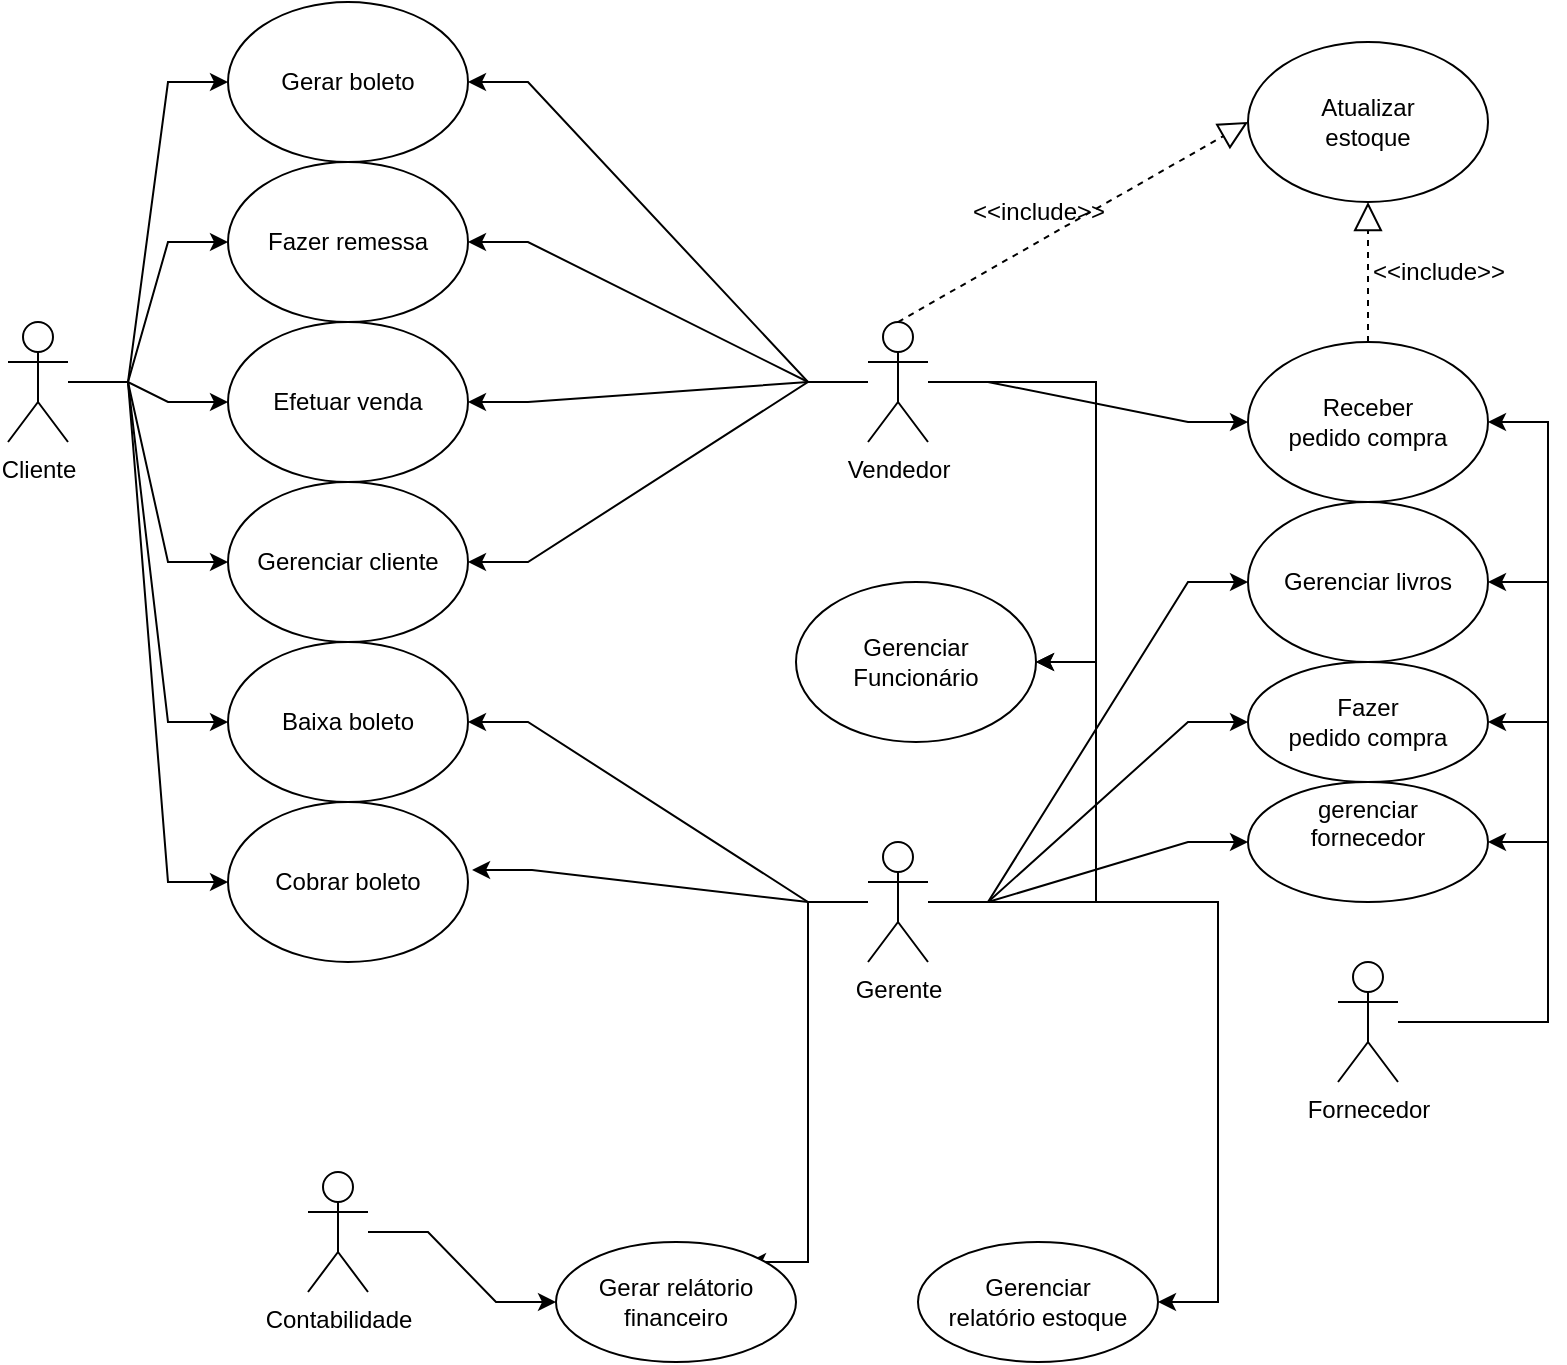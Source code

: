 <mxfile version="20.3.0" type="device"><diagram id="u_wvvMO3hDlOljmvMpK4" name="Página-1"><mxGraphModel dx="810" dy="566" grid="1" gridSize="10" guides="1" tooltips="1" connect="1" arrows="1" fold="1" page="1" pageScale="1" pageWidth="827" pageHeight="1169" math="0" shadow="0"><root><mxCell id="0"/><mxCell id="1" parent="0"/><mxCell id="-rP-AWjWXxqFqHRuaXXw-48" style="edgeStyle=entityRelationEdgeStyle;rounded=0;orthogonalLoop=1;jettySize=auto;html=1;entryX=0;entryY=0.5;entryDx=0;entryDy=0;" parent="1" source="-rP-AWjWXxqFqHRuaXXw-40" target="-rP-AWjWXxqFqHRuaXXw-45" edge="1"><mxGeometry relative="1" as="geometry"/></mxCell><mxCell id="-rP-AWjWXxqFqHRuaXXw-49" style="edgeStyle=entityRelationEdgeStyle;rounded=0;orthogonalLoop=1;jettySize=auto;html=1;entryX=0;entryY=0.5;entryDx=0;entryDy=0;" parent="1" source="-rP-AWjWXxqFqHRuaXXw-40" target="-rP-AWjWXxqFqHRuaXXw-44" edge="1"><mxGeometry relative="1" as="geometry"/></mxCell><mxCell id="-rP-AWjWXxqFqHRuaXXw-50" style="edgeStyle=entityRelationEdgeStyle;rounded=0;orthogonalLoop=1;jettySize=auto;html=1;entryX=0;entryY=0.5;entryDx=0;entryDy=0;" parent="1" source="-rP-AWjWXxqFqHRuaXXw-40" target="-rP-AWjWXxqFqHRuaXXw-42" edge="1"><mxGeometry relative="1" as="geometry"/></mxCell><mxCell id="-rP-AWjWXxqFqHRuaXXw-51" style="edgeStyle=entityRelationEdgeStyle;rounded=0;orthogonalLoop=1;jettySize=auto;html=1;entryX=0;entryY=0.5;entryDx=0;entryDy=0;" parent="1" source="-rP-AWjWXxqFqHRuaXXw-40" target="-rP-AWjWXxqFqHRuaXXw-43" edge="1"><mxGeometry relative="1" as="geometry"/></mxCell><mxCell id="-rP-AWjWXxqFqHRuaXXw-52" style="edgeStyle=entityRelationEdgeStyle;rounded=0;orthogonalLoop=1;jettySize=auto;html=1;" parent="1" source="-rP-AWjWXxqFqHRuaXXw-40" target="-rP-AWjWXxqFqHRuaXXw-47" edge="1"><mxGeometry relative="1" as="geometry"/></mxCell><mxCell id="-rP-AWjWXxqFqHRuaXXw-54" style="edgeStyle=entityRelationEdgeStyle;rounded=0;orthogonalLoop=1;jettySize=auto;html=1;entryX=0;entryY=0.5;entryDx=0;entryDy=0;" parent="1" source="-rP-AWjWXxqFqHRuaXXw-40" target="-rP-AWjWXxqFqHRuaXXw-53" edge="1"><mxGeometry relative="1" as="geometry"/></mxCell><mxCell id="-rP-AWjWXxqFqHRuaXXw-40" value="Cliente" style="shape=umlActor;verticalLabelPosition=bottom;verticalAlign=top;html=1;outlineConnect=0;" parent="1" vertex="1"><mxGeometry x="20" y="160" width="30" height="60" as="geometry"/></mxCell><mxCell id="-rP-AWjWXxqFqHRuaXXw-42" value="Efetuar venda" style="ellipse;whiteSpace=wrap;html=1;" parent="1" vertex="1"><mxGeometry x="130" y="160" width="120" height="80" as="geometry"/></mxCell><mxCell id="-rP-AWjWXxqFqHRuaXXw-43" value="Gerenciar cliente" style="ellipse;whiteSpace=wrap;html=1;" parent="1" vertex="1"><mxGeometry x="130" y="240" width="120" height="80" as="geometry"/></mxCell><mxCell id="-rP-AWjWXxqFqHRuaXXw-44" value="Fazer remessa" style="ellipse;whiteSpace=wrap;html=1;" parent="1" vertex="1"><mxGeometry x="130" y="80" width="120" height="80" as="geometry"/></mxCell><mxCell id="-rP-AWjWXxqFqHRuaXXw-45" value="Gerar boleto" style="ellipse;whiteSpace=wrap;html=1;" parent="1" vertex="1"><mxGeometry x="130" width="120" height="80" as="geometry"/></mxCell><mxCell id="-rP-AWjWXxqFqHRuaXXw-47" value="Baixa boleto" style="ellipse;whiteSpace=wrap;html=1;" parent="1" vertex="1"><mxGeometry x="130" y="320" width="120" height="80" as="geometry"/></mxCell><mxCell id="-rP-AWjWXxqFqHRuaXXw-53" value="Cobrar boleto" style="ellipse;whiteSpace=wrap;html=1;" parent="1" vertex="1"><mxGeometry x="130" y="400" width="120" height="80" as="geometry"/></mxCell><mxCell id="-rP-AWjWXxqFqHRuaXXw-61" style="edgeStyle=entityRelationEdgeStyle;rounded=0;orthogonalLoop=1;jettySize=auto;html=1;" parent="1" source="-rP-AWjWXxqFqHRuaXXw-55" target="-rP-AWjWXxqFqHRuaXXw-45" edge="1"><mxGeometry relative="1" as="geometry"/></mxCell><mxCell id="-rP-AWjWXxqFqHRuaXXw-62" style="edgeStyle=entityRelationEdgeStyle;rounded=0;orthogonalLoop=1;jettySize=auto;html=1;entryX=1;entryY=0.5;entryDx=0;entryDy=0;" parent="1" source="-rP-AWjWXxqFqHRuaXXw-55" target="-rP-AWjWXxqFqHRuaXXw-44" edge="1"><mxGeometry relative="1" as="geometry"/></mxCell><mxCell id="-rP-AWjWXxqFqHRuaXXw-63" style="edgeStyle=entityRelationEdgeStyle;rounded=0;orthogonalLoop=1;jettySize=auto;html=1;entryX=1;entryY=0.5;entryDx=0;entryDy=0;" parent="1" source="-rP-AWjWXxqFqHRuaXXw-55" target="-rP-AWjWXxqFqHRuaXXw-42" edge="1"><mxGeometry relative="1" as="geometry"/></mxCell><mxCell id="-rP-AWjWXxqFqHRuaXXw-64" style="edgeStyle=entityRelationEdgeStyle;rounded=0;orthogonalLoop=1;jettySize=auto;html=1;entryX=1;entryY=0.5;entryDx=0;entryDy=0;" parent="1" source="-rP-AWjWXxqFqHRuaXXw-55" target="-rP-AWjWXxqFqHRuaXXw-43" edge="1"><mxGeometry relative="1" as="geometry"/></mxCell><mxCell id="-rP-AWjWXxqFqHRuaXXw-71" style="edgeStyle=entityRelationEdgeStyle;rounded=0;orthogonalLoop=1;jettySize=auto;html=1;" parent="1" source="-rP-AWjWXxqFqHRuaXXw-55" target="-rP-AWjWXxqFqHRuaXXw-65" edge="1"><mxGeometry relative="1" as="geometry"/></mxCell><mxCell id="-rP-AWjWXxqFqHRuaXXw-82" style="edgeStyle=entityRelationEdgeStyle;rounded=0;orthogonalLoop=1;jettySize=auto;html=1;entryX=0;entryY=0.5;entryDx=0;entryDy=0;" parent="1" source="-rP-AWjWXxqFqHRuaXXw-55" target="-rP-AWjWXxqFqHRuaXXw-73" edge="1"><mxGeometry relative="1" as="geometry"/></mxCell><mxCell id="-rP-AWjWXxqFqHRuaXXw-55" value="Vendedor" style="shape=umlActor;verticalLabelPosition=bottom;verticalAlign=top;html=1;outlineConnect=0;" parent="1" vertex="1"><mxGeometry x="450" y="160" width="30" height="60" as="geometry"/></mxCell><mxCell id="-rP-AWjWXxqFqHRuaXXw-65" value="Gerenciar Funcionário" style="ellipse;whiteSpace=wrap;html=1;" parent="1" vertex="1"><mxGeometry x="414" y="290" width="120" height="80" as="geometry"/></mxCell><mxCell id="-rP-AWjWXxqFqHRuaXXw-70" style="edgeStyle=entityRelationEdgeStyle;rounded=0;orthogonalLoop=1;jettySize=auto;html=1;" parent="1" source="-rP-AWjWXxqFqHRuaXXw-68" target="-rP-AWjWXxqFqHRuaXXw-65" edge="1"><mxGeometry relative="1" as="geometry"/></mxCell><mxCell id="-rP-AWjWXxqFqHRuaXXw-92" style="edgeStyle=entityRelationEdgeStyle;rounded=0;orthogonalLoop=1;jettySize=auto;html=1;entryX=1;entryY=0.5;entryDx=0;entryDy=0;" parent="1" source="-rP-AWjWXxqFqHRuaXXw-68" target="-rP-AWjWXxqFqHRuaXXw-47" edge="1"><mxGeometry relative="1" as="geometry"/></mxCell><mxCell id="-rP-AWjWXxqFqHRuaXXw-93" style="edgeStyle=entityRelationEdgeStyle;rounded=0;orthogonalLoop=1;jettySize=auto;html=1;entryX=1.017;entryY=0.425;entryDx=0;entryDy=0;entryPerimeter=0;" parent="1" source="-rP-AWjWXxqFqHRuaXXw-68" target="-rP-AWjWXxqFqHRuaXXw-53" edge="1"><mxGeometry relative="1" as="geometry"/></mxCell><mxCell id="-rP-AWjWXxqFqHRuaXXw-94" style="edgeStyle=entityRelationEdgeStyle;rounded=0;orthogonalLoop=1;jettySize=auto;html=1;entryX=0;entryY=0.5;entryDx=0;entryDy=0;" parent="1" source="-rP-AWjWXxqFqHRuaXXw-68" target="-rP-AWjWXxqFqHRuaXXw-83" edge="1"><mxGeometry relative="1" as="geometry"/></mxCell><mxCell id="-rP-AWjWXxqFqHRuaXXw-95" style="edgeStyle=entityRelationEdgeStyle;rounded=0;orthogonalLoop=1;jettySize=auto;html=1;entryX=0;entryY=0.5;entryDx=0;entryDy=0;" parent="1" source="-rP-AWjWXxqFqHRuaXXw-68" target="-rP-AWjWXxqFqHRuaXXw-84" edge="1"><mxGeometry relative="1" as="geometry"/></mxCell><mxCell id="-rP-AWjWXxqFqHRuaXXw-96" style="edgeStyle=entityRelationEdgeStyle;rounded=0;orthogonalLoop=1;jettySize=auto;html=1;entryX=0;entryY=0.5;entryDx=0;entryDy=0;" parent="1" source="-rP-AWjWXxqFqHRuaXXw-68" target="-rP-AWjWXxqFqHRuaXXw-87" edge="1"><mxGeometry relative="1" as="geometry"/></mxCell><mxCell id="-rP-AWjWXxqFqHRuaXXw-98" style="edgeStyle=entityRelationEdgeStyle;rounded=0;orthogonalLoop=1;jettySize=auto;html=1;" parent="1" source="-rP-AWjWXxqFqHRuaXXw-68" target="-rP-AWjWXxqFqHRuaXXw-97" edge="1"><mxGeometry relative="1" as="geometry"/></mxCell><mxCell id="-rP-AWjWXxqFqHRuaXXw-101" style="edgeStyle=entityRelationEdgeStyle;rounded=0;orthogonalLoop=1;jettySize=auto;html=1;entryX=0.8;entryY=0.167;entryDx=0;entryDy=0;entryPerimeter=0;" parent="1" source="-rP-AWjWXxqFqHRuaXXw-68" target="-rP-AWjWXxqFqHRuaXXw-99" edge="1"><mxGeometry relative="1" as="geometry"/></mxCell><mxCell id="-rP-AWjWXxqFqHRuaXXw-68" value="Gerente" style="shape=umlActor;verticalLabelPosition=bottom;verticalAlign=top;html=1;outlineConnect=0;" parent="1" vertex="1"><mxGeometry x="450" y="420" width="30" height="60" as="geometry"/></mxCell><mxCell id="-rP-AWjWXxqFqHRuaXXw-74" style="edgeStyle=entityRelationEdgeStyle;rounded=0;orthogonalLoop=1;jettySize=auto;html=1;" parent="1" source="-rP-AWjWXxqFqHRuaXXw-72" target="-rP-AWjWXxqFqHRuaXXw-73" edge="1"><mxGeometry relative="1" as="geometry"/></mxCell><mxCell id="-rP-AWjWXxqFqHRuaXXw-85" style="edgeStyle=entityRelationEdgeStyle;rounded=0;orthogonalLoop=1;jettySize=auto;html=1;" parent="1" source="-rP-AWjWXxqFqHRuaXXw-72" target="-rP-AWjWXxqFqHRuaXXw-83" edge="1"><mxGeometry relative="1" as="geometry"/></mxCell><mxCell id="-rP-AWjWXxqFqHRuaXXw-86" style="edgeStyle=entityRelationEdgeStyle;rounded=0;orthogonalLoop=1;jettySize=auto;html=1;" parent="1" source="-rP-AWjWXxqFqHRuaXXw-72" target="-rP-AWjWXxqFqHRuaXXw-84" edge="1"><mxGeometry relative="1" as="geometry"/></mxCell><mxCell id="-rP-AWjWXxqFqHRuaXXw-88" value="" style="edgeStyle=entityRelationEdgeStyle;rounded=0;orthogonalLoop=1;jettySize=auto;html=1;" parent="1" source="-rP-AWjWXxqFqHRuaXXw-72" target="-rP-AWjWXxqFqHRuaXXw-87" edge="1"><mxGeometry relative="1" as="geometry"/></mxCell><mxCell id="-rP-AWjWXxqFqHRuaXXw-72" value="Fornecedor" style="shape=umlActor;verticalLabelPosition=bottom;verticalAlign=top;html=1;outlineConnect=0;" parent="1" vertex="1"><mxGeometry x="685" y="480" width="30" height="60" as="geometry"/></mxCell><mxCell id="-rP-AWjWXxqFqHRuaXXw-73" value="Receber &lt;br&gt;pedido compra" style="ellipse;whiteSpace=wrap;html=1;" parent="1" vertex="1"><mxGeometry x="640" y="170" width="120" height="80" as="geometry"/></mxCell><mxCell id="-rP-AWjWXxqFqHRuaXXw-75" value="Atualizar&lt;br&gt;estoque" style="ellipse;whiteSpace=wrap;html=1;" parent="1" vertex="1"><mxGeometry x="640" y="20" width="120" height="80" as="geometry"/></mxCell><mxCell id="-rP-AWjWXxqFqHRuaXXw-80" value="" style="endArrow=block;dashed=1;endFill=0;endSize=12;html=1;rounded=0;entryX=0;entryY=0.5;entryDx=0;entryDy=0;exitX=0.5;exitY=0;exitDx=0;exitDy=0;exitPerimeter=0;" parent="1" source="-rP-AWjWXxqFqHRuaXXw-55" target="-rP-AWjWXxqFqHRuaXXw-75" edge="1"><mxGeometry width="160" relative="1" as="geometry"><mxPoint x="350" y="290" as="sourcePoint"/><mxPoint x="510" y="290" as="targetPoint"/></mxGeometry></mxCell><mxCell id="-rP-AWjWXxqFqHRuaXXw-81" value="&amp;lt;&amp;lt;include&amp;gt;&amp;gt;" style="text;html=1;align=center;verticalAlign=middle;resizable=0;points=[];autosize=1;strokeColor=none;fillColor=none;" parent="1" vertex="1"><mxGeometry x="490" y="90" width="90" height="30" as="geometry"/></mxCell><mxCell id="-rP-AWjWXxqFqHRuaXXw-83" value="Gerenciar livros" style="ellipse;whiteSpace=wrap;html=1;" parent="1" vertex="1"><mxGeometry x="640" y="250" width="120" height="80" as="geometry"/></mxCell><mxCell id="-rP-AWjWXxqFqHRuaXXw-84" value="Fazer &lt;br&gt;pedido compra" style="ellipse;whiteSpace=wrap;html=1;" parent="1" vertex="1"><mxGeometry x="640" y="330" width="120" height="60" as="geometry"/></mxCell><mxCell id="-rP-AWjWXxqFqHRuaXXw-87" value="gerenciar&lt;br&gt;fornecedor" style="ellipse;whiteSpace=wrap;html=1;verticalAlign=top;" parent="1" vertex="1"><mxGeometry x="640" y="390" width="120" height="60" as="geometry"/></mxCell><mxCell id="-rP-AWjWXxqFqHRuaXXw-90" value="&amp;lt;&amp;lt;include&amp;gt;&amp;gt;" style="text;html=1;align=center;verticalAlign=middle;resizable=0;points=[];autosize=1;strokeColor=none;fillColor=none;" parent="1" vertex="1"><mxGeometry x="690" y="120" width="90" height="30" as="geometry"/></mxCell><mxCell id="-rP-AWjWXxqFqHRuaXXw-100" style="edgeStyle=entityRelationEdgeStyle;rounded=0;orthogonalLoop=1;jettySize=auto;html=1;entryX=0;entryY=0.5;entryDx=0;entryDy=0;" parent="1" source="-rP-AWjWXxqFqHRuaXXw-91" target="-rP-AWjWXxqFqHRuaXXw-99" edge="1"><mxGeometry relative="1" as="geometry"/></mxCell><mxCell id="-rP-AWjWXxqFqHRuaXXw-91" value="Contabilidade" style="shape=umlActor;verticalLabelPosition=bottom;verticalAlign=top;html=1;outlineConnect=0;" parent="1" vertex="1"><mxGeometry x="170" y="585" width="30" height="60" as="geometry"/></mxCell><mxCell id="-rP-AWjWXxqFqHRuaXXw-97" value="Gerenciar&lt;br&gt;relatório estoque" style="ellipse;whiteSpace=wrap;html=1;" parent="1" vertex="1"><mxGeometry x="475" y="620" width="120" height="60" as="geometry"/></mxCell><mxCell id="-rP-AWjWXxqFqHRuaXXw-99" value="Gerar relátorio financeiro" style="ellipse;whiteSpace=wrap;html=1;" parent="1" vertex="1"><mxGeometry x="294" y="620" width="120" height="60" as="geometry"/></mxCell><mxCell id="xiFRagNirpZqZhw5CG0Y-2" value="" style="endArrow=block;dashed=1;endFill=0;endSize=12;html=1;rounded=0;entryX=0.5;entryY=1;entryDx=0;entryDy=0;exitX=0.5;exitY=0;exitDx=0;exitDy=0;" edge="1" parent="1" source="-rP-AWjWXxqFqHRuaXXw-73" target="-rP-AWjWXxqFqHRuaXXw-75"><mxGeometry width="160" relative="1" as="geometry"><mxPoint x="485" y="180" as="sourcePoint"/><mxPoint x="660" y="80" as="targetPoint"/><Array as="points"><mxPoint x="700" y="130"/></Array></mxGeometry></mxCell></root></mxGraphModel></diagram></mxfile>
